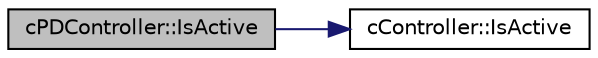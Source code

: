 digraph "cPDController::IsActive"
{
 // LATEX_PDF_SIZE
  edge [fontname="Helvetica",fontsize="10",labelfontname="Helvetica",labelfontsize="10"];
  node [fontname="Helvetica",fontsize="10",shape=record];
  rankdir="LR";
  Node1 [label="cPDController::IsActive",height=0.2,width=0.4,color="black", fillcolor="grey75", style="filled", fontcolor="black",tooltip=" "];
  Node1 -> Node2 [color="midnightblue",fontsize="10",style="solid",fontname="Helvetica"];
  Node2 [label="cController::IsActive",height=0.2,width=0.4,color="black", fillcolor="white", style="filled",URL="$classc_controller.html#a3569b10a5e5112950315f003242dbdd4",tooltip=" "];
}
